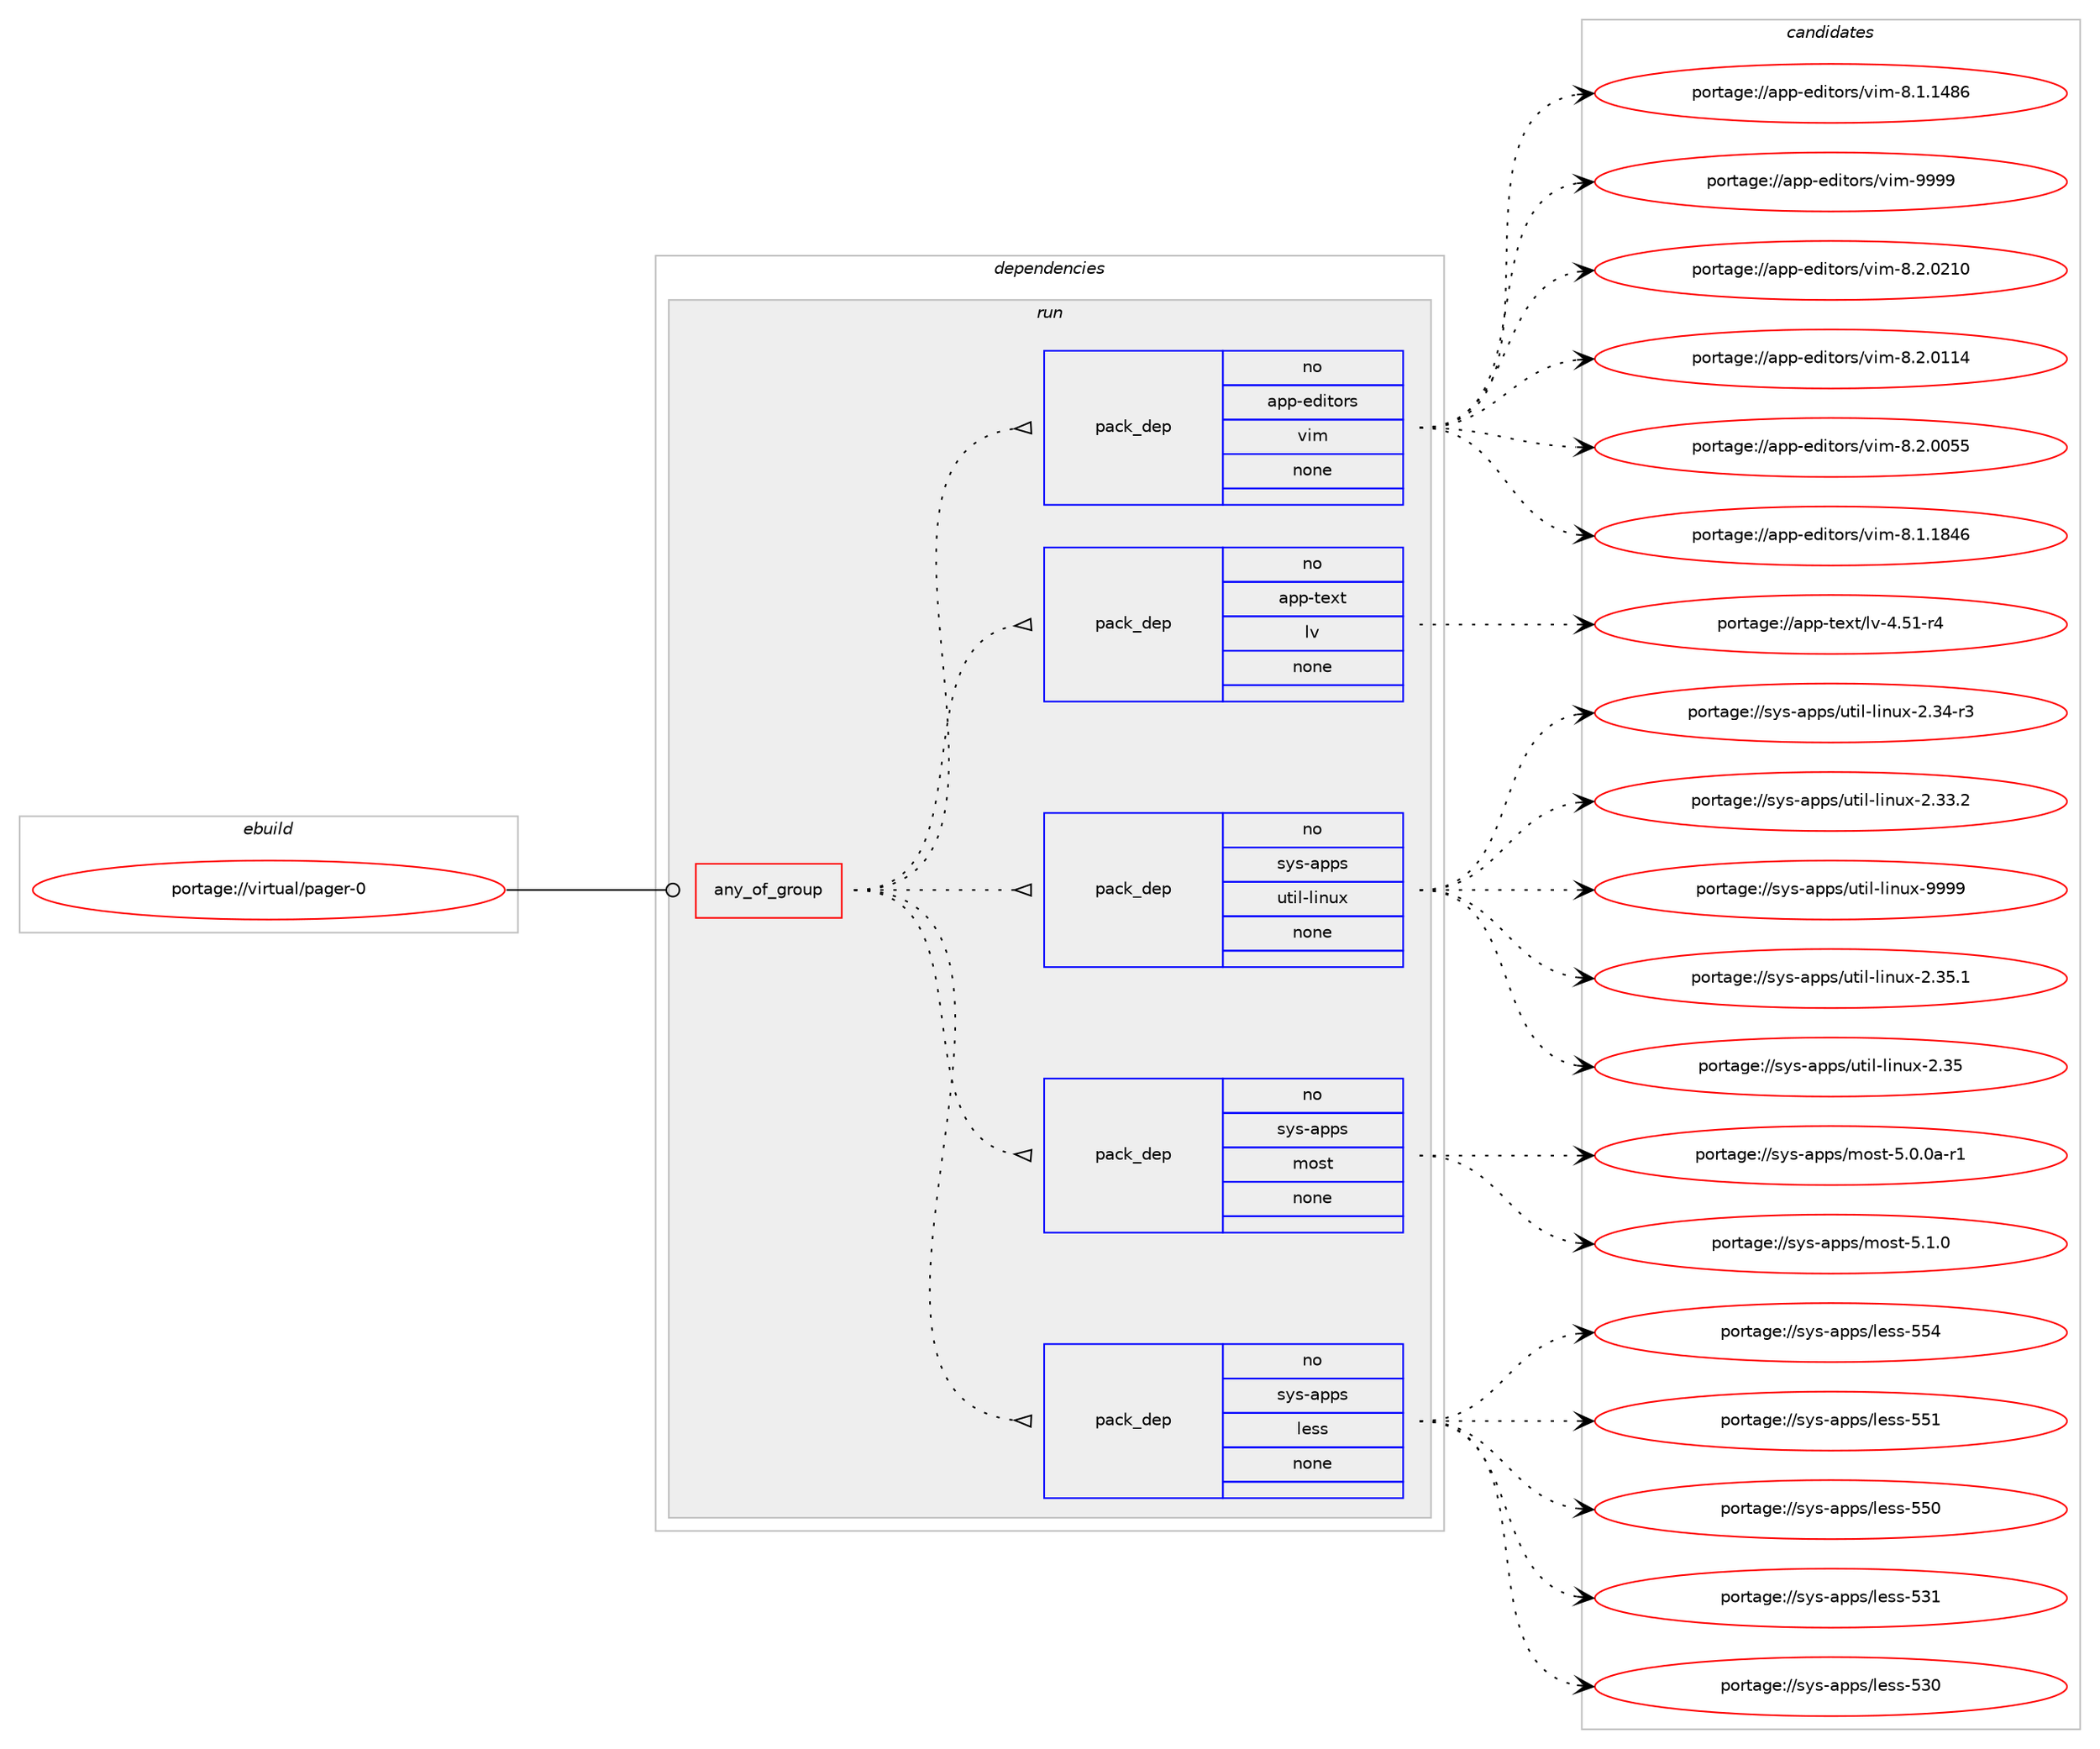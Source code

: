 digraph prolog {

# *************
# Graph options
# *************

newrank=true;
concentrate=true;
compound=true;
graph [rankdir=LR,fontname=Helvetica,fontsize=10,ranksep=1.5];#, ranksep=2.5, nodesep=0.2];
edge  [arrowhead=vee];
node  [fontname=Helvetica,fontsize=10];

# **********
# The ebuild
# **********

subgraph cluster_leftcol {
color=gray;
rank=same;
label=<<i>ebuild</i>>;
id [label="portage://virtual/pager-0", color=red, width=4, href="../virtual/pager-0.svg"];
}

# ****************
# The dependencies
# ****************

subgraph cluster_midcol {
color=gray;
label=<<i>dependencies</i>>;
subgraph cluster_compile {
fillcolor="#eeeeee";
style=filled;
label=<<i>compile</i>>;
}
subgraph cluster_compileandrun {
fillcolor="#eeeeee";
style=filled;
label=<<i>compile and run</i>>;
}
subgraph cluster_run {
fillcolor="#eeeeee";
style=filled;
label=<<i>run</i>>;
subgraph any748 {
dependency38108 [label=<<TABLE BORDER="0" CELLBORDER="1" CELLSPACING="0" CELLPADDING="4"><TR><TD CELLPADDING="10">any_of_group</TD></TR></TABLE>>, shape=none, color=red];subgraph pack30496 {
dependency38109 [label=<<TABLE BORDER="0" CELLBORDER="1" CELLSPACING="0" CELLPADDING="4" WIDTH="220"><TR><TD ROWSPAN="6" CELLPADDING="30">pack_dep</TD></TR><TR><TD WIDTH="110">no</TD></TR><TR><TD>sys-apps</TD></TR><TR><TD>less</TD></TR><TR><TD>none</TD></TR><TR><TD></TD></TR></TABLE>>, shape=none, color=blue];
}
dependency38108:e -> dependency38109:w [weight=20,style="dotted",arrowhead="oinv"];
subgraph pack30497 {
dependency38110 [label=<<TABLE BORDER="0" CELLBORDER="1" CELLSPACING="0" CELLPADDING="4" WIDTH="220"><TR><TD ROWSPAN="6" CELLPADDING="30">pack_dep</TD></TR><TR><TD WIDTH="110">no</TD></TR><TR><TD>sys-apps</TD></TR><TR><TD>most</TD></TR><TR><TD>none</TD></TR><TR><TD></TD></TR></TABLE>>, shape=none, color=blue];
}
dependency38108:e -> dependency38110:w [weight=20,style="dotted",arrowhead="oinv"];
subgraph pack30498 {
dependency38111 [label=<<TABLE BORDER="0" CELLBORDER="1" CELLSPACING="0" CELLPADDING="4" WIDTH="220"><TR><TD ROWSPAN="6" CELLPADDING="30">pack_dep</TD></TR><TR><TD WIDTH="110">no</TD></TR><TR><TD>sys-apps</TD></TR><TR><TD>util-linux</TD></TR><TR><TD>none</TD></TR><TR><TD></TD></TR></TABLE>>, shape=none, color=blue];
}
dependency38108:e -> dependency38111:w [weight=20,style="dotted",arrowhead="oinv"];
subgraph pack30499 {
dependency38112 [label=<<TABLE BORDER="0" CELLBORDER="1" CELLSPACING="0" CELLPADDING="4" WIDTH="220"><TR><TD ROWSPAN="6" CELLPADDING="30">pack_dep</TD></TR><TR><TD WIDTH="110">no</TD></TR><TR><TD>app-text</TD></TR><TR><TD>lv</TD></TR><TR><TD>none</TD></TR><TR><TD></TD></TR></TABLE>>, shape=none, color=blue];
}
dependency38108:e -> dependency38112:w [weight=20,style="dotted",arrowhead="oinv"];
subgraph pack30500 {
dependency38113 [label=<<TABLE BORDER="0" CELLBORDER="1" CELLSPACING="0" CELLPADDING="4" WIDTH="220"><TR><TD ROWSPAN="6" CELLPADDING="30">pack_dep</TD></TR><TR><TD WIDTH="110">no</TD></TR><TR><TD>app-editors</TD></TR><TR><TD>vim</TD></TR><TR><TD>none</TD></TR><TR><TD></TD></TR></TABLE>>, shape=none, color=blue];
}
dependency38108:e -> dependency38113:w [weight=20,style="dotted",arrowhead="oinv"];
}
id:e -> dependency38108:w [weight=20,style="solid",arrowhead="odot"];
}
}

# **************
# The candidates
# **************

subgraph cluster_choices {
rank=same;
color=gray;
label=<<i>candidates</i>>;

subgraph choice30496 {
color=black;
nodesep=1;
choice11512111545971121121154710810111511545535352 [label="portage://sys-apps/less-554", color=red, width=4,href="../sys-apps/less-554.svg"];
choice11512111545971121121154710810111511545535349 [label="portage://sys-apps/less-551", color=red, width=4,href="../sys-apps/less-551.svg"];
choice11512111545971121121154710810111511545535348 [label="portage://sys-apps/less-550", color=red, width=4,href="../sys-apps/less-550.svg"];
choice11512111545971121121154710810111511545535149 [label="portage://sys-apps/less-531", color=red, width=4,href="../sys-apps/less-531.svg"];
choice11512111545971121121154710810111511545535148 [label="portage://sys-apps/less-530", color=red, width=4,href="../sys-apps/less-530.svg"];
dependency38109:e -> choice11512111545971121121154710810111511545535352:w [style=dotted,weight="100"];
dependency38109:e -> choice11512111545971121121154710810111511545535349:w [style=dotted,weight="100"];
dependency38109:e -> choice11512111545971121121154710810111511545535348:w [style=dotted,weight="100"];
dependency38109:e -> choice11512111545971121121154710810111511545535149:w [style=dotted,weight="100"];
dependency38109:e -> choice11512111545971121121154710810111511545535148:w [style=dotted,weight="100"];
}
subgraph choice30497 {
color=black;
nodesep=1;
choice115121115459711211211547109111115116455346494648 [label="portage://sys-apps/most-5.1.0", color=red, width=4,href="../sys-apps/most-5.1.0.svg"];
choice115121115459711211211547109111115116455346484648974511449 [label="portage://sys-apps/most-5.0.0a-r1", color=red, width=4,href="../sys-apps/most-5.0.0a-r1.svg"];
dependency38110:e -> choice115121115459711211211547109111115116455346494648:w [style=dotted,weight="100"];
dependency38110:e -> choice115121115459711211211547109111115116455346484648974511449:w [style=dotted,weight="100"];
}
subgraph choice30498 {
color=black;
nodesep=1;
choice115121115459711211211547117116105108451081051101171204557575757 [label="portage://sys-apps/util-linux-9999", color=red, width=4,href="../sys-apps/util-linux-9999.svg"];
choice1151211154597112112115471171161051084510810511011712045504651534649 [label="portage://sys-apps/util-linux-2.35.1", color=red, width=4,href="../sys-apps/util-linux-2.35.1.svg"];
choice115121115459711211211547117116105108451081051101171204550465153 [label="portage://sys-apps/util-linux-2.35", color=red, width=4,href="../sys-apps/util-linux-2.35.svg"];
choice1151211154597112112115471171161051084510810511011712045504651524511451 [label="portage://sys-apps/util-linux-2.34-r3", color=red, width=4,href="../sys-apps/util-linux-2.34-r3.svg"];
choice1151211154597112112115471171161051084510810511011712045504651514650 [label="portage://sys-apps/util-linux-2.33.2", color=red, width=4,href="../sys-apps/util-linux-2.33.2.svg"];
dependency38111:e -> choice115121115459711211211547117116105108451081051101171204557575757:w [style=dotted,weight="100"];
dependency38111:e -> choice1151211154597112112115471171161051084510810511011712045504651534649:w [style=dotted,weight="100"];
dependency38111:e -> choice115121115459711211211547117116105108451081051101171204550465153:w [style=dotted,weight="100"];
dependency38111:e -> choice1151211154597112112115471171161051084510810511011712045504651524511451:w [style=dotted,weight="100"];
dependency38111:e -> choice1151211154597112112115471171161051084510810511011712045504651514650:w [style=dotted,weight="100"];
}
subgraph choice30499 {
color=black;
nodesep=1;
choice97112112451161011201164710811845524653494511452 [label="portage://app-text/lv-4.51-r4", color=red, width=4,href="../app-text/lv-4.51-r4.svg"];
dependency38112:e -> choice97112112451161011201164710811845524653494511452:w [style=dotted,weight="100"];
}
subgraph choice30500 {
color=black;
nodesep=1;
choice9711211245101100105116111114115471181051094557575757 [label="portage://app-editors/vim-9999", color=red, width=4,href="../app-editors/vim-9999.svg"];
choice971121124510110010511611111411547118105109455646504648504948 [label="portage://app-editors/vim-8.2.0210", color=red, width=4,href="../app-editors/vim-8.2.0210.svg"];
choice971121124510110010511611111411547118105109455646504648494952 [label="portage://app-editors/vim-8.2.0114", color=red, width=4,href="../app-editors/vim-8.2.0114.svg"];
choice971121124510110010511611111411547118105109455646504648485353 [label="portage://app-editors/vim-8.2.0055", color=red, width=4,href="../app-editors/vim-8.2.0055.svg"];
choice971121124510110010511611111411547118105109455646494649565254 [label="portage://app-editors/vim-8.1.1846", color=red, width=4,href="../app-editors/vim-8.1.1846.svg"];
choice971121124510110010511611111411547118105109455646494649525654 [label="portage://app-editors/vim-8.1.1486", color=red, width=4,href="../app-editors/vim-8.1.1486.svg"];
dependency38113:e -> choice9711211245101100105116111114115471181051094557575757:w [style=dotted,weight="100"];
dependency38113:e -> choice971121124510110010511611111411547118105109455646504648504948:w [style=dotted,weight="100"];
dependency38113:e -> choice971121124510110010511611111411547118105109455646504648494952:w [style=dotted,weight="100"];
dependency38113:e -> choice971121124510110010511611111411547118105109455646504648485353:w [style=dotted,weight="100"];
dependency38113:e -> choice971121124510110010511611111411547118105109455646494649565254:w [style=dotted,weight="100"];
dependency38113:e -> choice971121124510110010511611111411547118105109455646494649525654:w [style=dotted,weight="100"];
}
}

}
